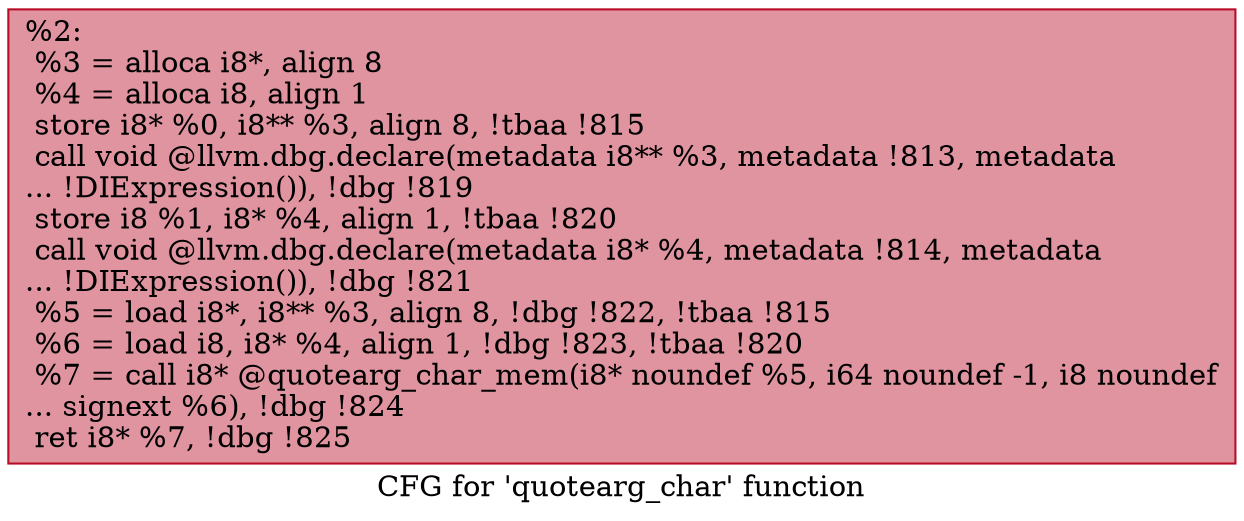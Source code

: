 digraph "CFG for 'quotearg_char' function" {
	label="CFG for 'quotearg_char' function";

	Node0x2472740 [shape=record,color="#b70d28ff", style=filled, fillcolor="#b70d2870",label="{%2:\l  %3 = alloca i8*, align 8\l  %4 = alloca i8, align 1\l  store i8* %0, i8** %3, align 8, !tbaa !815\l  call void @llvm.dbg.declare(metadata i8** %3, metadata !813, metadata\l... !DIExpression()), !dbg !819\l  store i8 %1, i8* %4, align 1, !tbaa !820\l  call void @llvm.dbg.declare(metadata i8* %4, metadata !814, metadata\l... !DIExpression()), !dbg !821\l  %5 = load i8*, i8** %3, align 8, !dbg !822, !tbaa !815\l  %6 = load i8, i8* %4, align 1, !dbg !823, !tbaa !820\l  %7 = call i8* @quotearg_char_mem(i8* noundef %5, i64 noundef -1, i8 noundef\l... signext %6), !dbg !824\l  ret i8* %7, !dbg !825\l}"];
}

